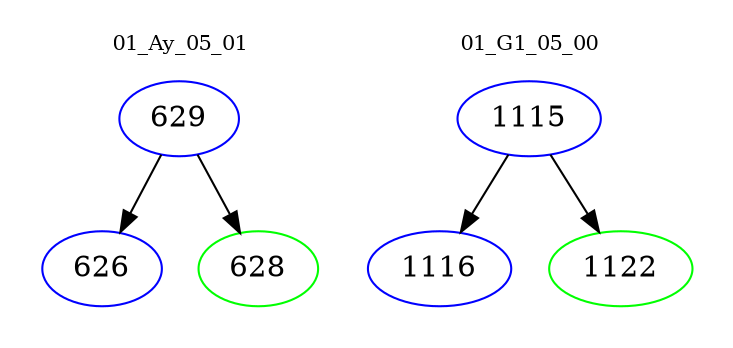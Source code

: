 digraph{
subgraph cluster_0 {
color = white
label = "01_Ay_05_01";
fontsize=10;
T0_629 [label="629", color="blue"]
T0_629 -> T0_626 [color="black"]
T0_626 [label="626", color="blue"]
T0_629 -> T0_628 [color="black"]
T0_628 [label="628", color="green"]
}
subgraph cluster_1 {
color = white
label = "01_G1_05_00";
fontsize=10;
T1_1115 [label="1115", color="blue"]
T1_1115 -> T1_1116 [color="black"]
T1_1116 [label="1116", color="blue"]
T1_1115 -> T1_1122 [color="black"]
T1_1122 [label="1122", color="green"]
}
}
